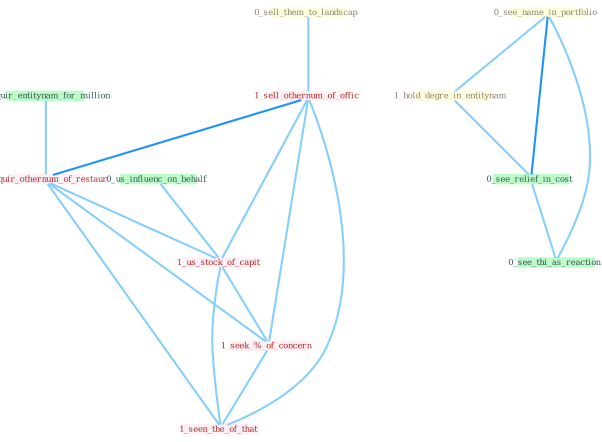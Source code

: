 Graph G{ 
    node
    [shape=polygon,style=filled,width=.5,height=.06,color="#BDFCC9",fixedsize=true,fontsize=4,
    fontcolor="#2f4f4f"];
    {node
    [color="#ffffe0", fontcolor="#8b7d6b"] "0_sell_them_to_landscap " "0_see_name_in_portfolio " "1_hold_degre_in_entitynam "}
{node [color="#fff0f5", fontcolor="#b22222"] "1_sell_othernum_of_offic " "1_acquir_othernum_of_restaur " "1_us_stock_of_capit " "1_seek_%_of_concern " "1_seen_the_of_that "}
edge [color="#B0E2FF"];

	"0_sell_them_to_landscap " -- "1_sell_othernum_of_offic " [w="1", color="#87cefa" ];
	"0_see_name_in_portfolio " -- "1_hold_degre_in_entitynam " [w="1", color="#87cefa" ];
	"0_see_name_in_portfolio " -- "0_see_relief_in_cost " [w="2", color="#1e90ff" , len=0.8];
	"0_see_name_in_portfolio " -- "0_see_thi_as_reaction " [w="1", color="#87cefa" ];
	"1_hold_degre_in_entitynam " -- "0_see_relief_in_cost " [w="1", color="#87cefa" ];
	"0_acquir_entitynam_for_million " -- "1_acquir_othernum_of_restaur " [w="1", color="#87cefa" ];
	"1_sell_othernum_of_offic " -- "1_acquir_othernum_of_restaur " [w="2", color="#1e90ff" , len=0.8];
	"1_sell_othernum_of_offic " -- "1_us_stock_of_capit " [w="1", color="#87cefa" ];
	"1_sell_othernum_of_offic " -- "1_seek_%_of_concern " [w="1", color="#87cefa" ];
	"1_sell_othernum_of_offic " -- "1_seen_the_of_that " [w="1", color="#87cefa" ];
	"0_us_influenc_on_behalf " -- "1_us_stock_of_capit " [w="1", color="#87cefa" ];
	"0_see_relief_in_cost " -- "0_see_thi_as_reaction " [w="1", color="#87cefa" ];
	"1_acquir_othernum_of_restaur " -- "1_us_stock_of_capit " [w="1", color="#87cefa" ];
	"1_acquir_othernum_of_restaur " -- "1_seek_%_of_concern " [w="1", color="#87cefa" ];
	"1_acquir_othernum_of_restaur " -- "1_seen_the_of_that " [w="1", color="#87cefa" ];
	"1_us_stock_of_capit " -- "1_seek_%_of_concern " [w="1", color="#87cefa" ];
	"1_us_stock_of_capit " -- "1_seen_the_of_that " [w="1", color="#87cefa" ];
	"1_seek_%_of_concern " -- "1_seen_the_of_that " [w="1", color="#87cefa" ];
}
